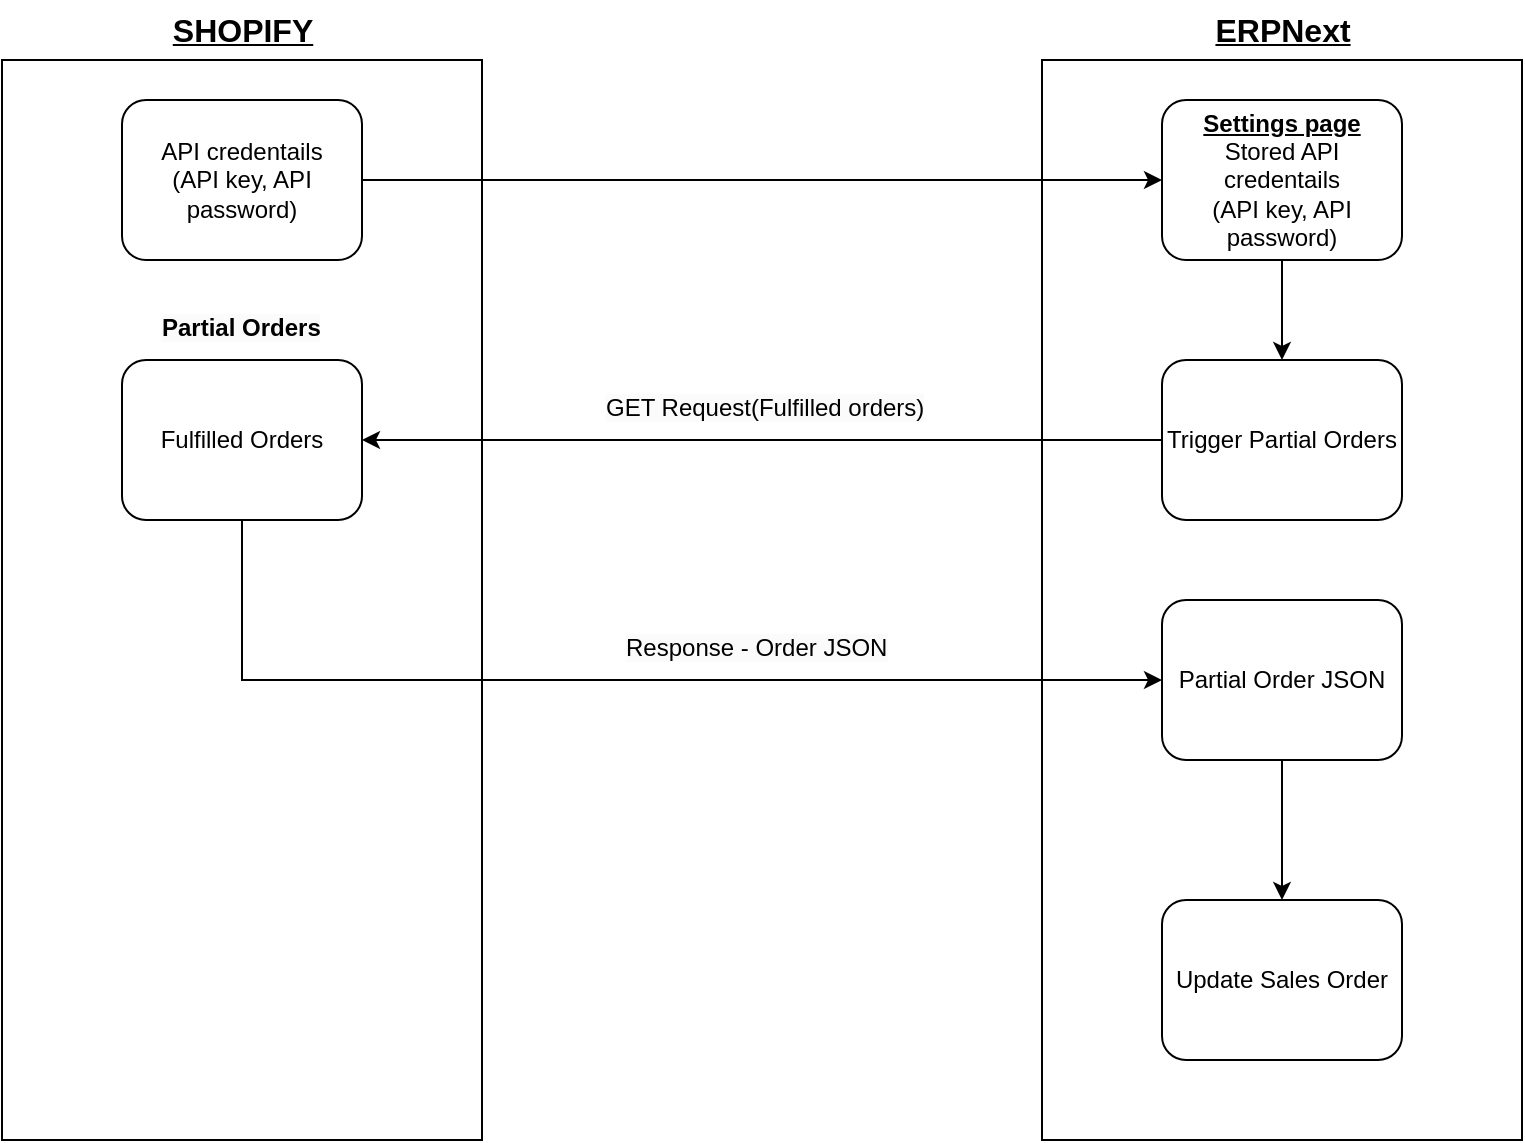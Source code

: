 <mxfile version="22.1.16" type="github">
  <diagram name="Page-1" id="_sqA8WyN1NTwwEKxDKSw">
    <mxGraphModel dx="1050" dy="577" grid="1" gridSize="10" guides="1" tooltips="1" connect="1" arrows="1" fold="1" page="1" pageScale="1" pageWidth="850" pageHeight="1100" math="0" shadow="0">
      <root>
        <mxCell id="0" />
        <mxCell id="1" parent="0" />
        <mxCell id="8_bsjOaWdprMZcgOefph-1" value="" style="rounded=0;whiteSpace=wrap;html=1;" vertex="1" parent="1">
          <mxGeometry x="40" y="40" width="240" height="540" as="geometry" />
        </mxCell>
        <mxCell id="8_bsjOaWdprMZcgOefph-2" value="" style="rounded=0;whiteSpace=wrap;html=1;" vertex="1" parent="1">
          <mxGeometry x="560" y="40" width="240" height="540" as="geometry" />
        </mxCell>
        <mxCell id="8_bsjOaWdprMZcgOefph-3" value="&lt;b&gt;&lt;u&gt;&lt;font style=&quot;font-size: 16px;&quot;&gt;SHOPIFY&lt;/font&gt;&lt;/u&gt;&lt;/b&gt;" style="text;html=1;align=center;verticalAlign=middle;resizable=0;points=[];autosize=1;strokeColor=none;fillColor=none;" vertex="1" parent="1">
          <mxGeometry x="115" y="10" width="90" height="30" as="geometry" />
        </mxCell>
        <mxCell id="8_bsjOaWdprMZcgOefph-4" value="&lt;span style=&quot;font-size: 16px;&quot;&gt;&lt;b&gt;&lt;u&gt;ERPNext&lt;br&gt;&lt;/u&gt;&lt;/b&gt;&lt;/span&gt;" style="text;html=1;align=center;verticalAlign=middle;resizable=0;points=[];autosize=1;strokeColor=none;fillColor=none;" vertex="1" parent="1">
          <mxGeometry x="635" y="10" width="90" height="30" as="geometry" />
        </mxCell>
        <mxCell id="8_bsjOaWdprMZcgOefph-5" style="edgeStyle=none;rounded=0;orthogonalLoop=1;jettySize=auto;html=1;" edge="1" parent="1" source="8_bsjOaWdprMZcgOefph-6" target="8_bsjOaWdprMZcgOefph-8">
          <mxGeometry relative="1" as="geometry" />
        </mxCell>
        <mxCell id="8_bsjOaWdprMZcgOefph-6" value="API credentails&lt;br&gt;(API key, API password)" style="rounded=1;whiteSpace=wrap;html=1;" vertex="1" parent="1">
          <mxGeometry x="100" y="60" width="120" height="80" as="geometry" />
        </mxCell>
        <mxCell id="8_bsjOaWdprMZcgOefph-7" value="" style="edgeStyle=none;rounded=0;orthogonalLoop=1;jettySize=auto;html=1;" edge="1" parent="1" source="8_bsjOaWdprMZcgOefph-8" target="8_bsjOaWdprMZcgOefph-10">
          <mxGeometry relative="1" as="geometry" />
        </mxCell>
        <mxCell id="8_bsjOaWdprMZcgOefph-8" value="&lt;b&gt;&lt;u&gt;Settings page&lt;/u&gt;&lt;/b&gt;&lt;br&gt;Stored API credentails&lt;br&gt;(API key, API password)" style="rounded=1;whiteSpace=wrap;html=1;" vertex="1" parent="1">
          <mxGeometry x="620" y="60" width="120" height="80" as="geometry" />
        </mxCell>
        <mxCell id="8_bsjOaWdprMZcgOefph-9" style="edgeStyle=none;rounded=0;orthogonalLoop=1;jettySize=auto;html=1;exitX=0;exitY=0.5;exitDx=0;exitDy=0;" edge="1" parent="1" source="8_bsjOaWdprMZcgOefph-10" target="8_bsjOaWdprMZcgOefph-13">
          <mxGeometry relative="1" as="geometry" />
        </mxCell>
        <mxCell id="8_bsjOaWdprMZcgOefph-10" value="Trigger Partial Orders" style="rounded=1;whiteSpace=wrap;html=1;" vertex="1" parent="1">
          <mxGeometry x="620" y="190" width="120" height="80" as="geometry" />
        </mxCell>
        <mxCell id="8_bsjOaWdprMZcgOefph-11" value="&lt;span style=&quot;color: rgb(0, 0, 0); font-family: Helvetica; font-size: 12px; font-style: normal; font-variant-ligatures: normal; font-variant-caps: normal; font-weight: 400; letter-spacing: normal; orphans: 2; text-align: center; text-indent: 0px; text-transform: none; widows: 2; word-spacing: 0px; -webkit-text-stroke-width: 0px; background-color: rgb(251, 251, 251); text-decoration-thickness: initial; text-decoration-style: initial; text-decoration-color: initial; float: none; display: inline !important;&quot;&gt;GET Request(Fulfilled orders)&lt;/span&gt;" style="text;whiteSpace=wrap;html=1;" vertex="1" parent="1">
          <mxGeometry x="340" y="200" width="170" height="40" as="geometry" />
        </mxCell>
        <mxCell id="8_bsjOaWdprMZcgOefph-12" style="edgeStyle=none;rounded=0;orthogonalLoop=1;jettySize=auto;html=1;entryX=0;entryY=0.5;entryDx=0;entryDy=0;" edge="1" parent="1" source="8_bsjOaWdprMZcgOefph-13" target="8_bsjOaWdprMZcgOefph-15">
          <mxGeometry relative="1" as="geometry">
            <Array as="points">
              <mxPoint x="160" y="350" />
            </Array>
          </mxGeometry>
        </mxCell>
        <mxCell id="8_bsjOaWdprMZcgOefph-13" value="Fulfilled Orders" style="rounded=1;whiteSpace=wrap;html=1;" vertex="1" parent="1">
          <mxGeometry x="100" y="190" width="120" height="80" as="geometry" />
        </mxCell>
        <mxCell id="8_bsjOaWdprMZcgOefph-14" style="rounded=0;orthogonalLoop=1;jettySize=auto;html=1;" edge="1" parent="1" source="8_bsjOaWdprMZcgOefph-15" target="8_bsjOaWdprMZcgOefph-17">
          <mxGeometry relative="1" as="geometry" />
        </mxCell>
        <mxCell id="8_bsjOaWdprMZcgOefph-15" value="Partial Order JSON" style="rounded=1;whiteSpace=wrap;html=1;" vertex="1" parent="1">
          <mxGeometry x="620" y="310" width="120" height="80" as="geometry" />
        </mxCell>
        <mxCell id="8_bsjOaWdprMZcgOefph-16" value="&lt;span style=&quot;color: rgb(0, 0, 0); font-family: Helvetica; font-size: 12px; font-style: normal; font-variant-ligatures: normal; font-variant-caps: normal; font-weight: 400; letter-spacing: normal; orphans: 2; text-align: center; text-indent: 0px; text-transform: none; widows: 2; word-spacing: 0px; -webkit-text-stroke-width: 0px; background-color: rgb(251, 251, 251); text-decoration-thickness: initial; text-decoration-style: initial; text-decoration-color: initial; float: none; display: inline !important;&quot;&gt;Response - Order JSON&lt;/span&gt;" style="text;whiteSpace=wrap;html=1;" vertex="1" parent="1">
          <mxGeometry x="350" y="320" width="150" height="40" as="geometry" />
        </mxCell>
        <mxCell id="8_bsjOaWdprMZcgOefph-17" value="Update Sales Order" style="rounded=1;whiteSpace=wrap;html=1;" vertex="1" parent="1">
          <mxGeometry x="620" y="460" width="120" height="80" as="geometry" />
        </mxCell>
        <mxCell id="8_bsjOaWdprMZcgOefph-18" value="&lt;span style=&quot;color: rgb(0, 0, 0); font-family: Helvetica; font-size: 12px; font-style: normal; font-variant-ligatures: normal; font-variant-caps: normal; letter-spacing: normal; orphans: 2; text-align: center; text-indent: 0px; text-transform: none; widows: 2; word-spacing: 0px; -webkit-text-stroke-width: 0px; background-color: rgb(251, 251, 251); text-decoration-thickness: initial; text-decoration-style: initial; text-decoration-color: initial; float: none; display: inline !important;&quot;&gt;Partial Orders&lt;/span&gt;" style="text;whiteSpace=wrap;html=1;fontStyle=1" vertex="1" parent="1">
          <mxGeometry x="117.5" y="160" width="85" height="30" as="geometry" />
        </mxCell>
      </root>
    </mxGraphModel>
  </diagram>
</mxfile>
